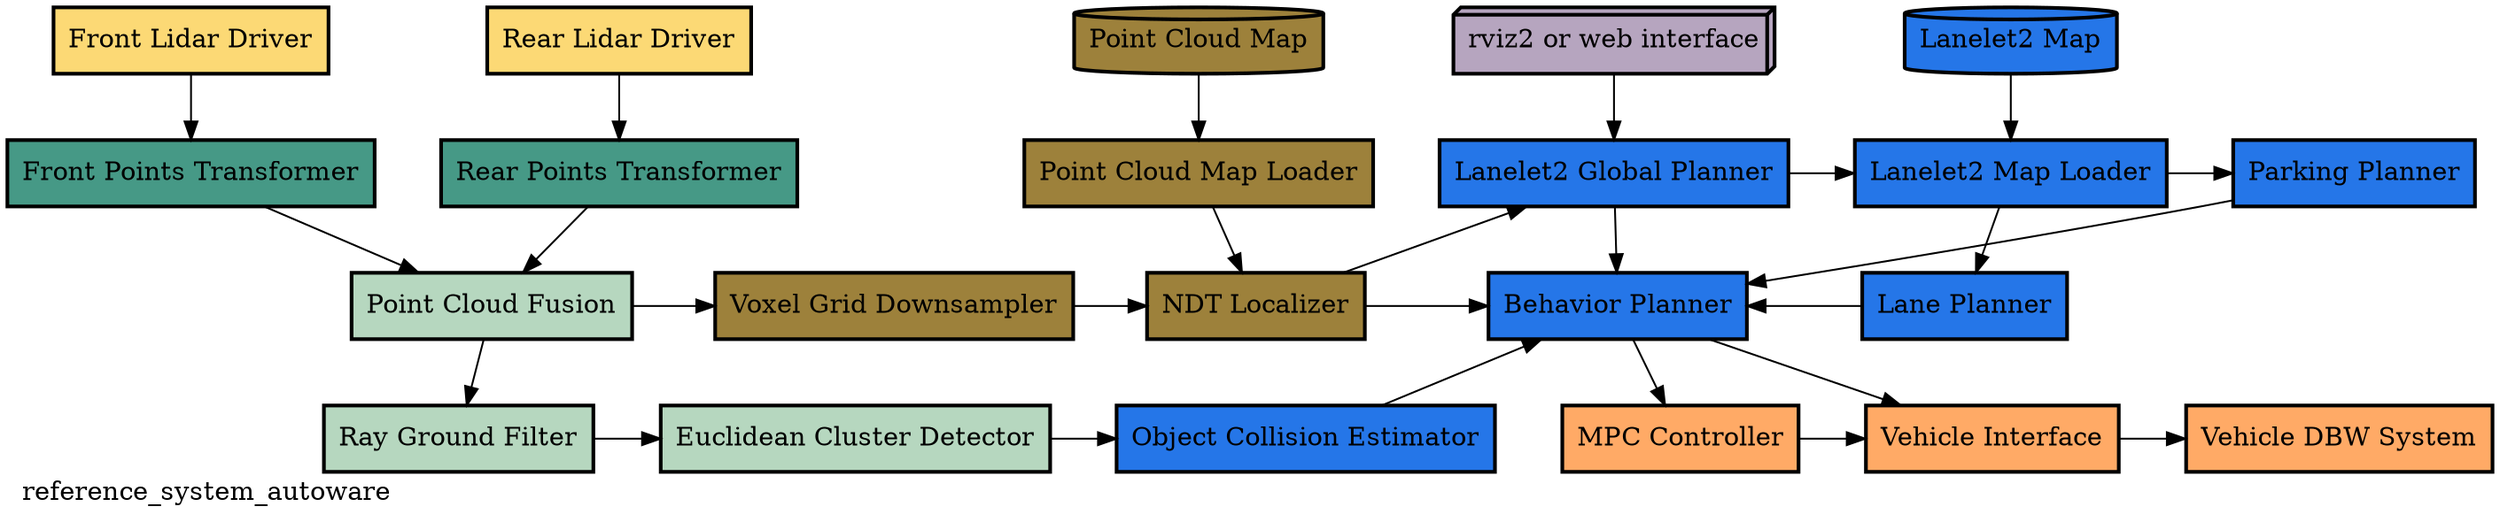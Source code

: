 digraph G {
    labelloc="b";
    labeljust="l";
    label="reference_system_autoware";
    nodesep=0.5;
    node [shape=box, style=filled, penwidth=2, ordering=in];
    edge [weight=8];
    /* Declare all nodes and style them */
    node [fillcolor="#FCD975"];
    "Front Lidar Driver";
    "Rear Lidar Driver";

    node [fillcolor="#469986"];
    "Front Points Transformer";
    "Rear Points Transformer";

    node [fillcolor="#B6D7BF"];
    "Point Cloud Fusion";
    "Ray Ground Filter";
    "Euclidean Cluster Detector";

    node [fillcolor="#2576E8"];
    "Lanelet2 Map" [shape=cylinder];
    "Object Collision Estimator";
    "Behavior Planner";
    "Lanelet2 Map Loader";
    "Lanelet2 Global Planner";
    "Lane Planner";
    "Parking Planner";

    node [fillcolor="#ffaa66"];
    "MPC Controller";
    "Vehicle Interface";
    "Vehicle DBW System";

    node [fillcolor="#9D813B"];
    "Point Cloud Map" [shape=cylinder];
    "Point Cloud Map Loader";
    "Voxel Grid Downsampler";
    "NDT Localizer";

    "rviz2 or web interface" [shape=box3d, fillcolor="#B6A5BF"];
  
    /* Declare all edges and style them */
    /* rank 1 */
    {
      rank = same;
      "Front Lidar Driver";
      "Rear Lidar Driver";
      "Point Cloud Map";
      "rviz2 or web interface";
      "Lanelet2 Map";
    }
    "Front Lidar Driver" -> "Front Points Transformer";
    "Rear Lidar Driver" -> "Rear Points Transformer";
    "Point Cloud Map" -> "Point Cloud Map Loader";
    "rviz2 or web interface" -> "Lanelet2 Global Planner";
    "Lanelet2 Map" -> "Lanelet2 Map Loader";

    /* rank 2 */
    {
      rank = same;
      "Front Points Transformer";
      "Rear Points Transformer";
      "Point Cloud Map Loader";
      "Lanelet2 Global Planner";
      "Lanelet2 Map Loader";
      "Parking Planner";
    }
    "Front Points Transformer" -> "Point Cloud Fusion";
    "Rear Points Transformer" -> "Point Cloud Fusion";
    "Point Cloud Map Loader" -> "NDT Localizer";
    "Lanelet2 Global Planner" -> "Lanelet2 Map Loader";
    "Lanelet2 Global Planner" -> "Behavior Planner";
    
    "Lanelet2 Map Loader" -> "Parking Planner";
    
    "Parking Planner" -> "Behavior Planner";
    "Lanelet2 Map Loader" -> "Lane Planner" [constraint=false];

    /* rank 3 */
    {
      rank = same;
      "Point Cloud Fusion";
      "Voxel Grid Downsampler";
      "NDT Localizer";
      "Behavior Planner";
      "Lane Planner";
    };
    "Point Cloud Fusion" -> "Ray Ground Filter";
    "Point Cloud Fusion" -> "Voxel Grid Downsampler";
    "Voxel Grid Downsampler" -> "NDT Localizer";
    "NDT Localizer" -> "Behavior Planner";
    "NDT Localizer" -> "Lanelet2 Global Planner";
    
    "Behavior Planner" -> "MPC Controller";
    "Behavior Planner" -> "Vehicle Interface";
    "Lane Planner" -> "Behavior Planner" [constraint=false];

    /* rank 4 */
    {
      rank = same;
      "Ray Ground Filter";
      "Euclidean Cluster Detector";
      "Object Collision Estimator";
      "MPC Controller";
      "Vehicle Interface";
      "Vehicle DBW System";
    }
    "Ray Ground Filter" -> "Euclidean Cluster Detector";
    "Euclidean Cluster Detector" -> "Object Collision Estimator";
    "Object Collision Estimator" -> "Behavior Planner";
    "MPC Controller" -> "Vehicle Interface";
    "Vehicle Interface" -> "Vehicle DBW System";
  }